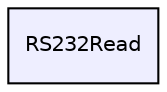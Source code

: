 digraph "RS232Read" {
  compound=true
  node [ fontsize="10", fontname="Helvetica"];
  edge [ labelfontsize="10", labelfontname="Helvetica"];
  dir_bd06bb990eb364f092488d85bc9e1e36 [shape=box, label="RS232Read", style="filled", fillcolor="#eeeeff", pencolor="black", URL="dir_bd06bb990eb364f092488d85bc9e1e36.html"];
}
